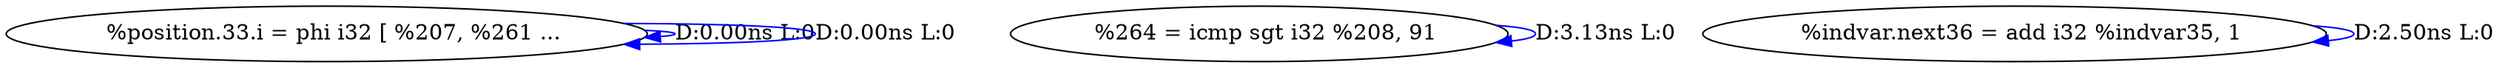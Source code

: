 digraph {
Node0x286f0f0[label="  %position.33.i = phi i32 [ %207, %261 ..."];
Node0x286f0f0 -> Node0x286f0f0[label="D:0.00ns L:0",color=blue];
Node0x286f0f0 -> Node0x286f0f0[label="D:0.00ns L:0",color=blue];
Node0x286f1d0[label="  %264 = icmp sgt i32 %208, 91"];
Node0x286f1d0 -> Node0x286f1d0[label="D:3.13ns L:0",color=blue];
Node0x286f2b0[label="  %indvar.next36 = add i32 %indvar35, 1"];
Node0x286f2b0 -> Node0x286f2b0[label="D:2.50ns L:0",color=blue];
}
